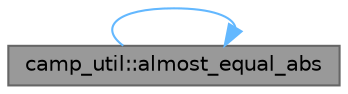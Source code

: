 digraph "camp_util::almost_equal_abs"
{
 // LATEX_PDF_SIZE
  bgcolor="transparent";
  edge [fontname=Helvetica,fontsize=10,labelfontname=Helvetica,labelfontsize=10];
  node [fontname=Helvetica,fontsize=10,shape=box,height=0.2,width=0.4];
  rankdir="LR";
  Node1 [label="camp_util::almost_equal_abs",height=0.2,width=0.4,color="gray40", fillcolor="grey60", style="filled", fontcolor="black",tooltip="Tests whether two real numbers are almost equal using an absolute and relative tolerance."];
  Node1 -> Node1 [color="steelblue1",style="solid"];
}

